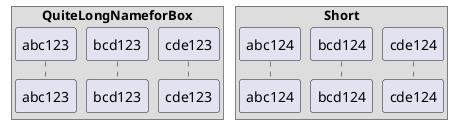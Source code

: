{
  "sha1": "gygtt9zmoh0evj2gjmkl4crfzcc6j27",
  "insertion": {
    "when": "2024-06-01T09:03:08.536Z",
    "url": "http://forum.plantuml.net/7675/teoz-box-around-participants",
    "user": "plantuml@gmail.com"
  }
}
@startuml
!pragma teoz true

box "QuiteLongNameforBox"
participant abc123
participant bcd123
participant cde123
end box

box "Short"
participant abc124
participant bcd124
participant cde124
end box
@enduml
